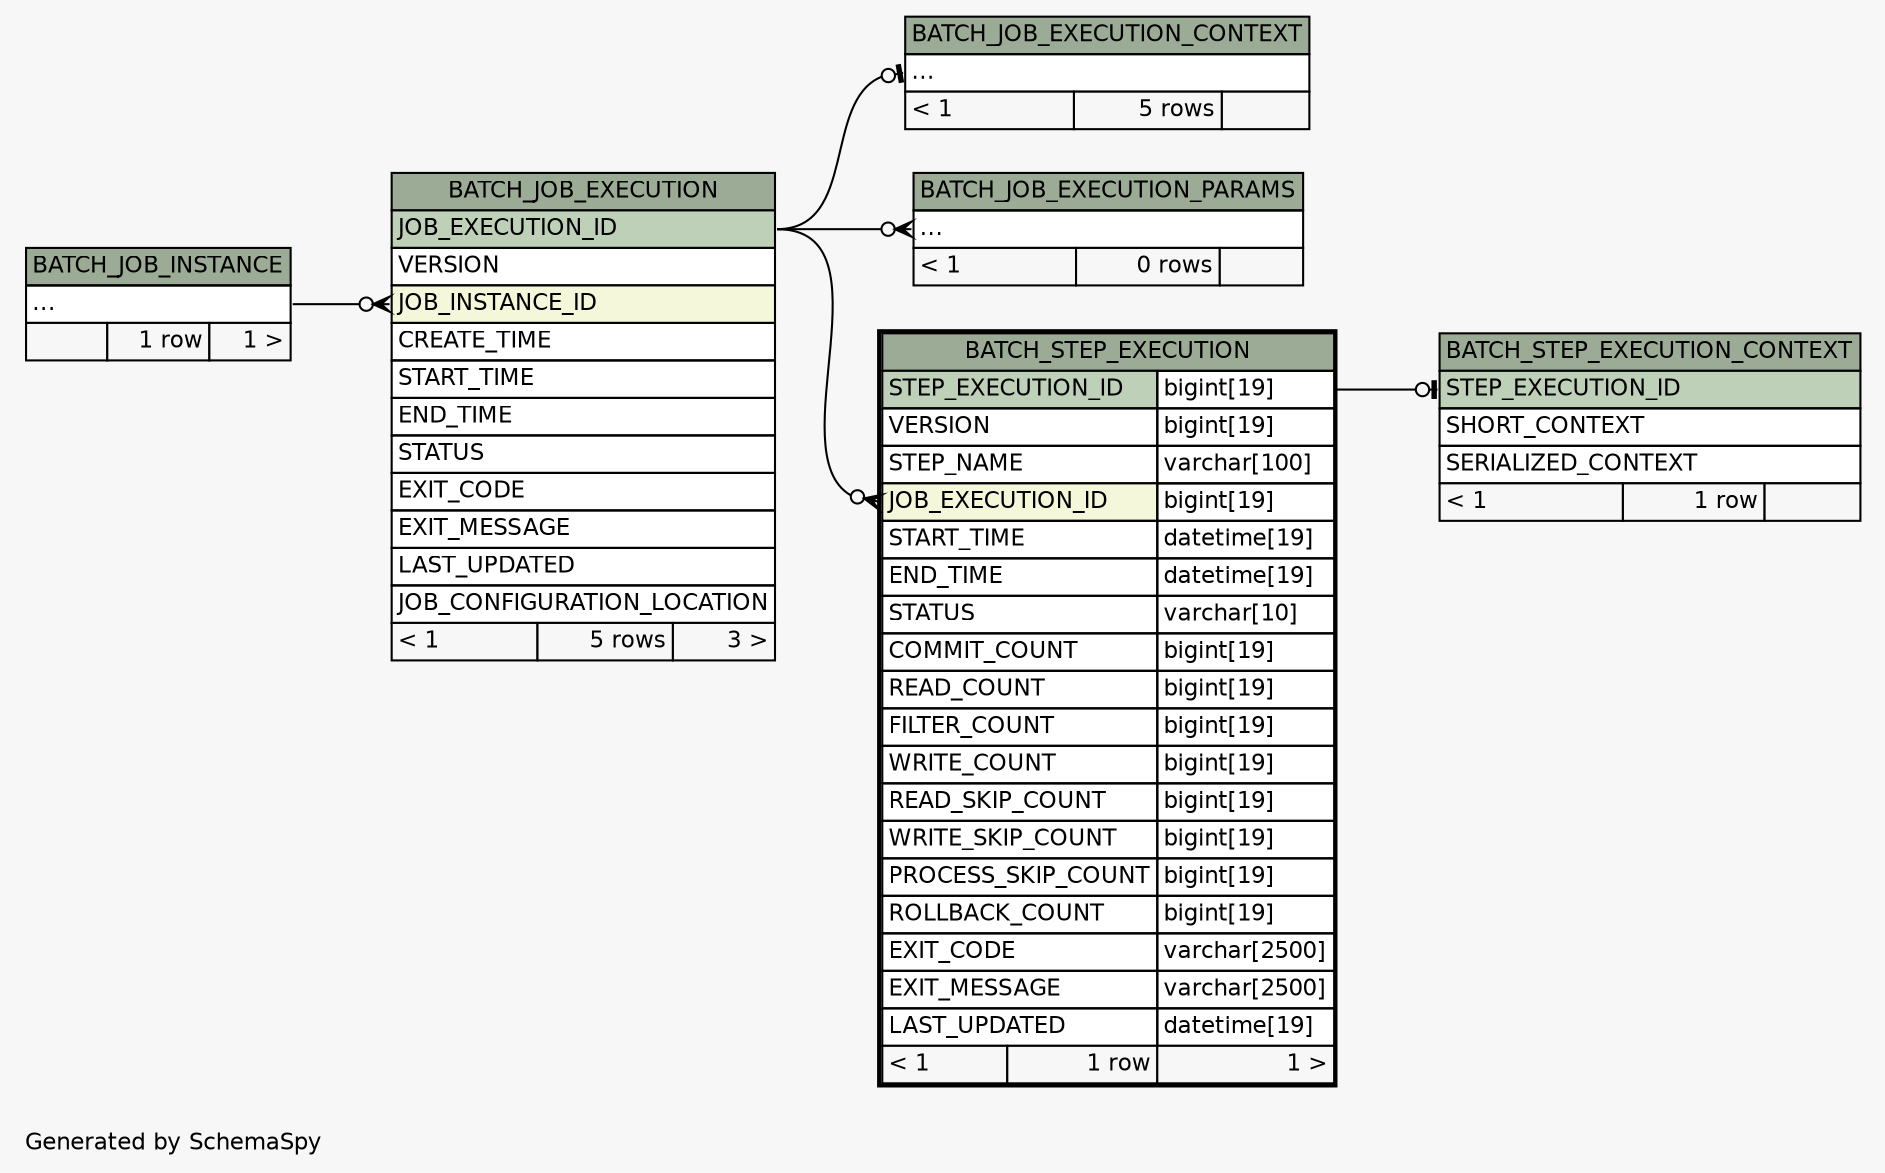 // dot 2.36.0 on Mac OS X 10.10.2
// SchemaSpy rev 590
digraph "twoDegreesRelationshipsDiagram" {
  graph [
    rankdir="RL"
    bgcolor="#f7f7f7"
    label="\nGenerated by SchemaSpy"
    labeljust="l"
    nodesep="0.18"
    ranksep="0.46"
    fontname="Helvetica"
    fontsize="11"
  ];
  node [
    fontname="Helvetica"
    fontsize="11"
    shape="plaintext"
  ];
  edge [
    arrowsize="0.8"
  ];
  "BATCH_JOB_EXECUTION":"JOB_INSTANCE_ID":w -> "BATCH_JOB_INSTANCE":"elipses":e [arrowhead=none dir=back arrowtail=crowodot];
  "BATCH_JOB_EXECUTION_CONTEXT":"elipses":w -> "BATCH_JOB_EXECUTION":"JOB_EXECUTION_ID":e [arrowhead=none dir=back arrowtail=teeodot];
  "BATCH_JOB_EXECUTION_PARAMS":"elipses":w -> "BATCH_JOB_EXECUTION":"JOB_EXECUTION_ID":e [arrowhead=none dir=back arrowtail=crowodot];
  "BATCH_STEP_EXECUTION":"JOB_EXECUTION_ID":w -> "BATCH_JOB_EXECUTION":"JOB_EXECUTION_ID":e [arrowhead=none dir=back arrowtail=crowodot];
  "BATCH_STEP_EXECUTION_CONTEXT":"STEP_EXECUTION_ID":w -> "BATCH_STEP_EXECUTION":"STEP_EXECUTION_ID.type":e [arrowhead=none dir=back arrowtail=teeodot];
  "BATCH_JOB_EXECUTION" [
    label=<
    <TABLE BORDER="0" CELLBORDER="1" CELLSPACING="0" BGCOLOR="#ffffff">
      <TR><TD COLSPAN="3" BGCOLOR="#9bab96" ALIGN="CENTER">BATCH_JOB_EXECUTION</TD></TR>
      <TR><TD PORT="JOB_EXECUTION_ID" COLSPAN="3" BGCOLOR="#bed1b8" ALIGN="LEFT">JOB_EXECUTION_ID</TD></TR>
      <TR><TD PORT="VERSION" COLSPAN="3" ALIGN="LEFT">VERSION</TD></TR>
      <TR><TD PORT="JOB_INSTANCE_ID" COLSPAN="3" BGCOLOR="#f4f7da" ALIGN="LEFT">JOB_INSTANCE_ID</TD></TR>
      <TR><TD PORT="CREATE_TIME" COLSPAN="3" ALIGN="LEFT">CREATE_TIME</TD></TR>
      <TR><TD PORT="START_TIME" COLSPAN="3" ALIGN="LEFT">START_TIME</TD></TR>
      <TR><TD PORT="END_TIME" COLSPAN="3" ALIGN="LEFT">END_TIME</TD></TR>
      <TR><TD PORT="STATUS" COLSPAN="3" ALIGN="LEFT">STATUS</TD></TR>
      <TR><TD PORT="EXIT_CODE" COLSPAN="3" ALIGN="LEFT">EXIT_CODE</TD></TR>
      <TR><TD PORT="EXIT_MESSAGE" COLSPAN="3" ALIGN="LEFT">EXIT_MESSAGE</TD></TR>
      <TR><TD PORT="LAST_UPDATED" COLSPAN="3" ALIGN="LEFT">LAST_UPDATED</TD></TR>
      <TR><TD PORT="JOB_CONFIGURATION_LOCATION" COLSPAN="3" ALIGN="LEFT">JOB_CONFIGURATION_LOCATION</TD></TR>
      <TR><TD ALIGN="LEFT" BGCOLOR="#f7f7f7">&lt; 1</TD><TD ALIGN="RIGHT" BGCOLOR="#f7f7f7">5 rows</TD><TD ALIGN="RIGHT" BGCOLOR="#f7f7f7">3 &gt;</TD></TR>
    </TABLE>>
    URL="BATCH_JOB_EXECUTION.html"
    tooltip="BATCH_JOB_EXECUTION"
  ];
  "BATCH_JOB_EXECUTION_CONTEXT" [
    label=<
    <TABLE BORDER="0" CELLBORDER="1" CELLSPACING="0" BGCOLOR="#ffffff">
      <TR><TD COLSPAN="3" BGCOLOR="#9bab96" ALIGN="CENTER">BATCH_JOB_EXECUTION_CONTEXT</TD></TR>
      <TR><TD PORT="elipses" COLSPAN="3" ALIGN="LEFT">...</TD></TR>
      <TR><TD ALIGN="LEFT" BGCOLOR="#f7f7f7">&lt; 1</TD><TD ALIGN="RIGHT" BGCOLOR="#f7f7f7">5 rows</TD><TD ALIGN="RIGHT" BGCOLOR="#f7f7f7">  </TD></TR>
    </TABLE>>
    URL="BATCH_JOB_EXECUTION_CONTEXT.html"
    tooltip="BATCH_JOB_EXECUTION_CONTEXT"
  ];
  "BATCH_JOB_EXECUTION_PARAMS" [
    label=<
    <TABLE BORDER="0" CELLBORDER="1" CELLSPACING="0" BGCOLOR="#ffffff">
      <TR><TD COLSPAN="3" BGCOLOR="#9bab96" ALIGN="CENTER">BATCH_JOB_EXECUTION_PARAMS</TD></TR>
      <TR><TD PORT="elipses" COLSPAN="3" ALIGN="LEFT">...</TD></TR>
      <TR><TD ALIGN="LEFT" BGCOLOR="#f7f7f7">&lt; 1</TD><TD ALIGN="RIGHT" BGCOLOR="#f7f7f7">0 rows</TD><TD ALIGN="RIGHT" BGCOLOR="#f7f7f7">  </TD></TR>
    </TABLE>>
    URL="BATCH_JOB_EXECUTION_PARAMS.html"
    tooltip="BATCH_JOB_EXECUTION_PARAMS"
  ];
  "BATCH_JOB_INSTANCE" [
    label=<
    <TABLE BORDER="0" CELLBORDER="1" CELLSPACING="0" BGCOLOR="#ffffff">
      <TR><TD COLSPAN="3" BGCOLOR="#9bab96" ALIGN="CENTER">BATCH_JOB_INSTANCE</TD></TR>
      <TR><TD PORT="elipses" COLSPAN="3" ALIGN="LEFT">...</TD></TR>
      <TR><TD ALIGN="LEFT" BGCOLOR="#f7f7f7">  </TD><TD ALIGN="RIGHT" BGCOLOR="#f7f7f7">1 row</TD><TD ALIGN="RIGHT" BGCOLOR="#f7f7f7">1 &gt;</TD></TR>
    </TABLE>>
    URL="BATCH_JOB_INSTANCE.html"
    tooltip="BATCH_JOB_INSTANCE"
  ];
  "BATCH_STEP_EXECUTION" [
    label=<
    <TABLE BORDER="2" CELLBORDER="1" CELLSPACING="0" BGCOLOR="#ffffff">
      <TR><TD COLSPAN="3" BGCOLOR="#9bab96" ALIGN="CENTER">BATCH_STEP_EXECUTION</TD></TR>
      <TR><TD PORT="STEP_EXECUTION_ID" COLSPAN="2" BGCOLOR="#bed1b8" ALIGN="LEFT">STEP_EXECUTION_ID</TD><TD PORT="STEP_EXECUTION_ID.type" ALIGN="LEFT">bigint[19]</TD></TR>
      <TR><TD PORT="VERSION" COLSPAN="2" ALIGN="LEFT">VERSION</TD><TD PORT="VERSION.type" ALIGN="LEFT">bigint[19]</TD></TR>
      <TR><TD PORT="STEP_NAME" COLSPAN="2" ALIGN="LEFT">STEP_NAME</TD><TD PORT="STEP_NAME.type" ALIGN="LEFT">varchar[100]</TD></TR>
      <TR><TD PORT="JOB_EXECUTION_ID" COLSPAN="2" BGCOLOR="#f4f7da" ALIGN="LEFT">JOB_EXECUTION_ID</TD><TD PORT="JOB_EXECUTION_ID.type" ALIGN="LEFT">bigint[19]</TD></TR>
      <TR><TD PORT="START_TIME" COLSPAN="2" ALIGN="LEFT">START_TIME</TD><TD PORT="START_TIME.type" ALIGN="LEFT">datetime[19]</TD></TR>
      <TR><TD PORT="END_TIME" COLSPAN="2" ALIGN="LEFT">END_TIME</TD><TD PORT="END_TIME.type" ALIGN="LEFT">datetime[19]</TD></TR>
      <TR><TD PORT="STATUS" COLSPAN="2" ALIGN="LEFT">STATUS</TD><TD PORT="STATUS.type" ALIGN="LEFT">varchar[10]</TD></TR>
      <TR><TD PORT="COMMIT_COUNT" COLSPAN="2" ALIGN="LEFT">COMMIT_COUNT</TD><TD PORT="COMMIT_COUNT.type" ALIGN="LEFT">bigint[19]</TD></TR>
      <TR><TD PORT="READ_COUNT" COLSPAN="2" ALIGN="LEFT">READ_COUNT</TD><TD PORT="READ_COUNT.type" ALIGN="LEFT">bigint[19]</TD></TR>
      <TR><TD PORT="FILTER_COUNT" COLSPAN="2" ALIGN="LEFT">FILTER_COUNT</TD><TD PORT="FILTER_COUNT.type" ALIGN="LEFT">bigint[19]</TD></TR>
      <TR><TD PORT="WRITE_COUNT" COLSPAN="2" ALIGN="LEFT">WRITE_COUNT</TD><TD PORT="WRITE_COUNT.type" ALIGN="LEFT">bigint[19]</TD></TR>
      <TR><TD PORT="READ_SKIP_COUNT" COLSPAN="2" ALIGN="LEFT">READ_SKIP_COUNT</TD><TD PORT="READ_SKIP_COUNT.type" ALIGN="LEFT">bigint[19]</TD></TR>
      <TR><TD PORT="WRITE_SKIP_COUNT" COLSPAN="2" ALIGN="LEFT">WRITE_SKIP_COUNT</TD><TD PORT="WRITE_SKIP_COUNT.type" ALIGN="LEFT">bigint[19]</TD></TR>
      <TR><TD PORT="PROCESS_SKIP_COUNT" COLSPAN="2" ALIGN="LEFT">PROCESS_SKIP_COUNT</TD><TD PORT="PROCESS_SKIP_COUNT.type" ALIGN="LEFT">bigint[19]</TD></TR>
      <TR><TD PORT="ROLLBACK_COUNT" COLSPAN="2" ALIGN="LEFT">ROLLBACK_COUNT</TD><TD PORT="ROLLBACK_COUNT.type" ALIGN="LEFT">bigint[19]</TD></TR>
      <TR><TD PORT="EXIT_CODE" COLSPAN="2" ALIGN="LEFT">EXIT_CODE</TD><TD PORT="EXIT_CODE.type" ALIGN="LEFT">varchar[2500]</TD></TR>
      <TR><TD PORT="EXIT_MESSAGE" COLSPAN="2" ALIGN="LEFT">EXIT_MESSAGE</TD><TD PORT="EXIT_MESSAGE.type" ALIGN="LEFT">varchar[2500]</TD></TR>
      <TR><TD PORT="LAST_UPDATED" COLSPAN="2" ALIGN="LEFT">LAST_UPDATED</TD><TD PORT="LAST_UPDATED.type" ALIGN="LEFT">datetime[19]</TD></TR>
      <TR><TD ALIGN="LEFT" BGCOLOR="#f7f7f7">&lt; 1</TD><TD ALIGN="RIGHT" BGCOLOR="#f7f7f7">1 row</TD><TD ALIGN="RIGHT" BGCOLOR="#f7f7f7">1 &gt;</TD></TR>
    </TABLE>>
    URL="BATCH_STEP_EXECUTION.html"
    tooltip="BATCH_STEP_EXECUTION"
  ];
  "BATCH_STEP_EXECUTION_CONTEXT" [
    label=<
    <TABLE BORDER="0" CELLBORDER="1" CELLSPACING="0" BGCOLOR="#ffffff">
      <TR><TD COLSPAN="3" BGCOLOR="#9bab96" ALIGN="CENTER">BATCH_STEP_EXECUTION_CONTEXT</TD></TR>
      <TR><TD PORT="STEP_EXECUTION_ID" COLSPAN="3" BGCOLOR="#bed1b8" ALIGN="LEFT">STEP_EXECUTION_ID</TD></TR>
      <TR><TD PORT="SHORT_CONTEXT" COLSPAN="3" ALIGN="LEFT">SHORT_CONTEXT</TD></TR>
      <TR><TD PORT="SERIALIZED_CONTEXT" COLSPAN="3" ALIGN="LEFT">SERIALIZED_CONTEXT</TD></TR>
      <TR><TD ALIGN="LEFT" BGCOLOR="#f7f7f7">&lt; 1</TD><TD ALIGN="RIGHT" BGCOLOR="#f7f7f7">1 row</TD><TD ALIGN="RIGHT" BGCOLOR="#f7f7f7">  </TD></TR>
    </TABLE>>
    URL="BATCH_STEP_EXECUTION_CONTEXT.html"
    tooltip="BATCH_STEP_EXECUTION_CONTEXT"
  ];
}
